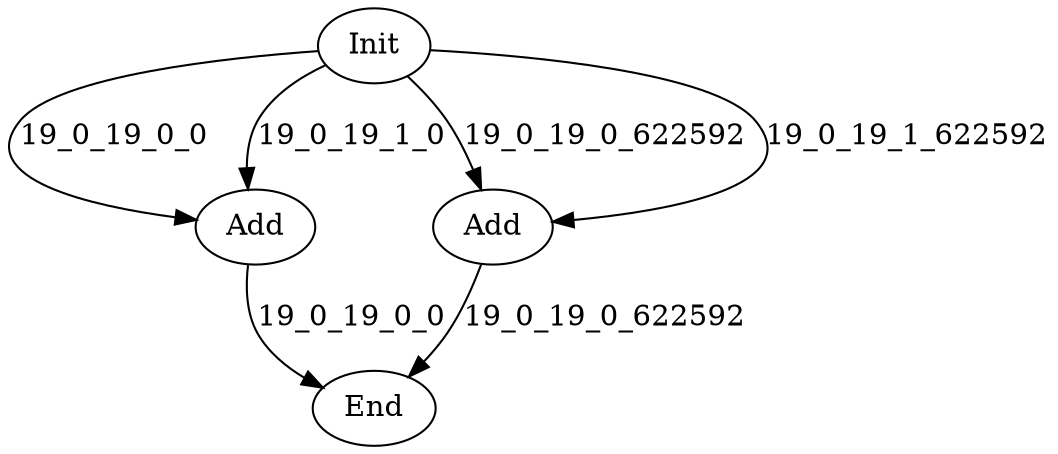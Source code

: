 digraph G {
Init[label="Init"];
Init[label="Init"];
End[label="End"];
AddAx[label="Add"];
AddBx[label="Add"];
Init -> AddAx[label="19_0_19_0_0"];
Init -> AddAx[label="19_0_19_1_0"];
Init -> AddBx[label="19_0_19_0_622592"];
Init -> AddBx[label="19_0_19_1_622592"];
AddAx -> End[label="19_0_19_0_0"];
AddBx -> End[label="19_0_19_0_622592"];
}
